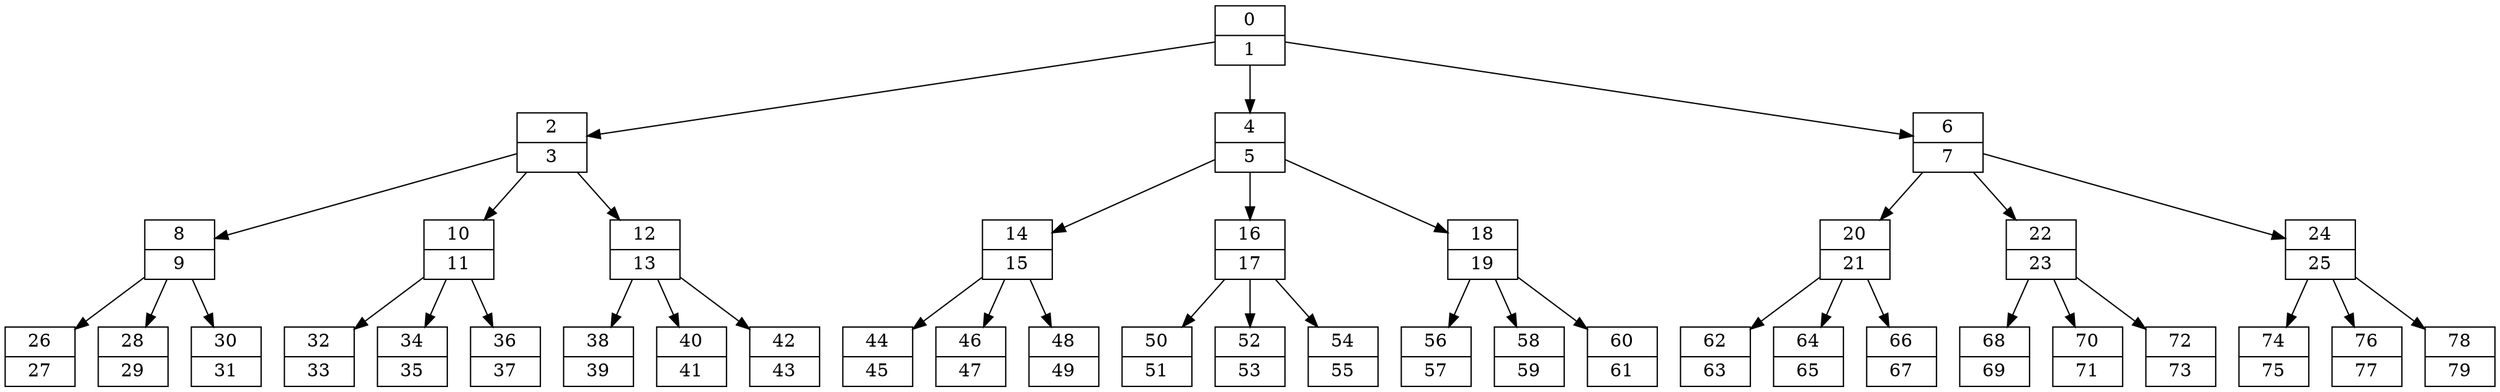 // Created by SizedVirtualHeap.write_as_dot(...)
digraph heaptree {
node [shape=record]
  0 [penwidth=1,label="{{0}|{1}}"];
  1 [penwidth=1,label="{{2}|{3}}"];
  4 [penwidth=1,label="{{8}|{9}}"];
  13 [penwidth=1,label="{{26}|{27}}"];
  4 -> 13 ;
  14 [penwidth=1,label="{{28}|{29}}"];
  4 -> 14 ;
  15 [penwidth=1,label="{{30}|{31}}"];
  4 -> 15 ;
  1 -> 4 ;
  5 [penwidth=1,label="{{10}|{11}}"];
  16 [penwidth=1,label="{{32}|{33}}"];
  5 -> 16 ;
  17 [penwidth=1,label="{{34}|{35}}"];
  5 -> 17 ;
  18 [penwidth=1,label="{{36}|{37}}"];
  5 -> 18 ;
  1 -> 5 ;
  6 [penwidth=1,label="{{12}|{13}}"];
  19 [penwidth=1,label="{{38}|{39}}"];
  6 -> 19 ;
  20 [penwidth=1,label="{{40}|{41}}"];
  6 -> 20 ;
  21 [penwidth=1,label="{{42}|{43}}"];
  6 -> 21 ;
  1 -> 6 ;
  0 -> 1 ;
  2 [penwidth=1,label="{{4}|{5}}"];
  7 [penwidth=1,label="{{14}|{15}}"];
  22 [penwidth=1,label="{{44}|{45}}"];
  7 -> 22 ;
  23 [penwidth=1,label="{{46}|{47}}"];
  7 -> 23 ;
  24 [penwidth=1,label="{{48}|{49}}"];
  7 -> 24 ;
  2 -> 7 ;
  8 [penwidth=1,label="{{16}|{17}}"];
  25 [penwidth=1,label="{{50}|{51}}"];
  8 -> 25 ;
  26 [penwidth=1,label="{{52}|{53}}"];
  8 -> 26 ;
  27 [penwidth=1,label="{{54}|{55}}"];
  8 -> 27 ;
  2 -> 8 ;
  9 [penwidth=1,label="{{18}|{19}}"];
  28 [penwidth=1,label="{{56}|{57}}"];
  9 -> 28 ;
  29 [penwidth=1,label="{{58}|{59}}"];
  9 -> 29 ;
  30 [penwidth=1,label="{{60}|{61}}"];
  9 -> 30 ;
  2 -> 9 ;
  0 -> 2 ;
  3 [penwidth=1,label="{{6}|{7}}"];
  10 [penwidth=1,label="{{20}|{21}}"];
  31 [penwidth=1,label="{{62}|{63}}"];
  10 -> 31 ;
  32 [penwidth=1,label="{{64}|{65}}"];
  10 -> 32 ;
  33 [penwidth=1,label="{{66}|{67}}"];
  10 -> 33 ;
  3 -> 10 ;
  11 [penwidth=1,label="{{22}|{23}}"];
  34 [penwidth=1,label="{{68}|{69}}"];
  11 -> 34 ;
  35 [penwidth=1,label="{{70}|{71}}"];
  11 -> 35 ;
  36 [penwidth=1,label="{{72}|{73}}"];
  11 -> 36 ;
  3 -> 11 ;
  12 [penwidth=1,label="{{24}|{25}}"];
  37 [penwidth=1,label="{{74}|{75}}"];
  12 -> 37 ;
  38 [penwidth=1,label="{{76}|{77}}"];
  12 -> 38 ;
  39 [penwidth=1,label="{{78}|{79}}"];
  12 -> 39 ;
  3 -> 12 ;
  0 -> 3 ;
}
